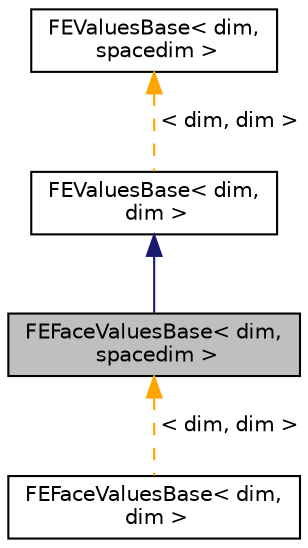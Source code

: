 digraph "FEFaceValuesBase&lt; dim, spacedim &gt;"
{
 // LATEX_PDF_SIZE
  edge [fontname="Helvetica",fontsize="10",labelfontname="Helvetica",labelfontsize="10"];
  node [fontname="Helvetica",fontsize="10",shape=record];
  Node1 [label="FEFaceValuesBase\< dim,\l spacedim \>",height=0.2,width=0.4,color="black", fillcolor="grey75", style="filled", fontcolor="black",tooltip=" "];
  Node2 -> Node1 [dir="back",color="midnightblue",fontsize="10",style="solid",fontname="Helvetica"];
  Node2 [label="FEValuesBase\< dim,\l dim \>",height=0.2,width=0.4,color="black", fillcolor="white", style="filled",URL="$classFEValuesBase.html",tooltip=" "];
  Node3 -> Node2 [dir="back",color="orange",fontsize="10",style="dashed",label=" \< dim, dim \>" ,fontname="Helvetica"];
  Node3 [label="FEValuesBase\< dim,\l spacedim \>",height=0.2,width=0.4,color="black", fillcolor="white", style="filled",URL="$classFEValuesBase.html",tooltip=" "];
  Node1 -> Node4 [dir="back",color="orange",fontsize="10",style="dashed",label=" \< dim, dim \>" ,fontname="Helvetica"];
  Node4 [label="FEFaceValuesBase\< dim,\l dim \>",height=0.2,width=0.4,color="black", fillcolor="white", style="filled",URL="$classFEFaceValuesBase.html",tooltip=" "];
}

